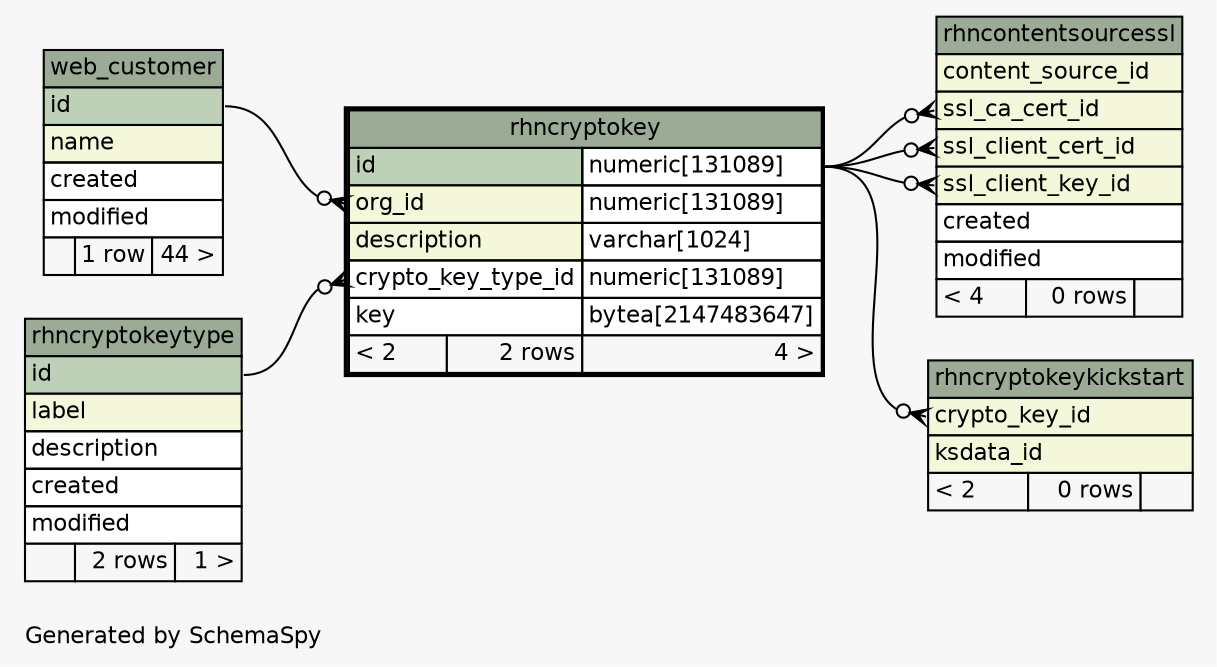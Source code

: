// dot 2.26.0 on Linux 2.6.32-696.6.3.el6.x86_64
// SchemaSpy rev 590
digraph "oneDegreeRelationshipsDiagram" {
  graph [
    rankdir="RL"
    bgcolor="#f7f7f7"
    label="\nGenerated by SchemaSpy"
    labeljust="l"
    nodesep="0.18"
    ranksep="0.46"
    fontname="Helvetica"
    fontsize="11"
  ];
  node [
    fontname="Helvetica"
    fontsize="11"
    shape="plaintext"
  ];
  edge [
    arrowsize="0.8"
  ];
  "rhncontentsourcessl":"ssl_ca_cert_id":w -> "rhncryptokey":"id.type":e [arrowhead=none dir=back arrowtail=crowodot];
  "rhncontentsourcessl":"ssl_client_cert_id":w -> "rhncryptokey":"id.type":e [arrowhead=none dir=back arrowtail=crowodot];
  "rhncontentsourcessl":"ssl_client_key_id":w -> "rhncryptokey":"id.type":e [arrowhead=none dir=back arrowtail=crowodot];
  "rhncryptokey":"crypto_key_type_id":w -> "rhncryptokeytype":"id":e [arrowhead=none dir=back arrowtail=crowodot];
  "rhncryptokey":"org_id":w -> "web_customer":"id":e [arrowhead=none dir=back arrowtail=crowodot];
  "rhncryptokeykickstart":"crypto_key_id":w -> "rhncryptokey":"id.type":e [arrowhead=none dir=back arrowtail=crowodot];
  "rhncontentsourcessl" [
    label=<
    <TABLE BORDER="0" CELLBORDER="1" CELLSPACING="0" BGCOLOR="#ffffff">
      <TR><TD COLSPAN="3" BGCOLOR="#9bab96" ALIGN="CENTER">rhncontentsourcessl</TD></TR>
      <TR><TD PORT="content_source_id" COLSPAN="3" BGCOLOR="#f4f7da" ALIGN="LEFT">content_source_id</TD></TR>
      <TR><TD PORT="ssl_ca_cert_id" COLSPAN="3" BGCOLOR="#f4f7da" ALIGN="LEFT">ssl_ca_cert_id</TD></TR>
      <TR><TD PORT="ssl_client_cert_id" COLSPAN="3" BGCOLOR="#f4f7da" ALIGN="LEFT">ssl_client_cert_id</TD></TR>
      <TR><TD PORT="ssl_client_key_id" COLSPAN="3" BGCOLOR="#f4f7da" ALIGN="LEFT">ssl_client_key_id</TD></TR>
      <TR><TD PORT="created" COLSPAN="3" ALIGN="LEFT">created</TD></TR>
      <TR><TD PORT="modified" COLSPAN="3" ALIGN="LEFT">modified</TD></TR>
      <TR><TD ALIGN="LEFT" BGCOLOR="#f7f7f7">&lt; 4</TD><TD ALIGN="RIGHT" BGCOLOR="#f7f7f7">0 rows</TD><TD ALIGN="RIGHT" BGCOLOR="#f7f7f7">  </TD></TR>
    </TABLE>>
    URL="rhncontentsourcessl.html"
    tooltip="rhncontentsourcessl"
  ];
  "rhncryptokey" [
    label=<
    <TABLE BORDER="2" CELLBORDER="1" CELLSPACING="0" BGCOLOR="#ffffff">
      <TR><TD COLSPAN="3" BGCOLOR="#9bab96" ALIGN="CENTER">rhncryptokey</TD></TR>
      <TR><TD PORT="id" COLSPAN="2" BGCOLOR="#bed1b8" ALIGN="LEFT">id</TD><TD PORT="id.type" ALIGN="LEFT">numeric[131089]</TD></TR>
      <TR><TD PORT="org_id" COLSPAN="2" BGCOLOR="#f4f7da" ALIGN="LEFT">org_id</TD><TD PORT="org_id.type" ALIGN="LEFT">numeric[131089]</TD></TR>
      <TR><TD PORT="description" COLSPAN="2" BGCOLOR="#f4f7da" ALIGN="LEFT">description</TD><TD PORT="description.type" ALIGN="LEFT">varchar[1024]</TD></TR>
      <TR><TD PORT="crypto_key_type_id" COLSPAN="2" ALIGN="LEFT">crypto_key_type_id</TD><TD PORT="crypto_key_type_id.type" ALIGN="LEFT">numeric[131089]</TD></TR>
      <TR><TD PORT="key" COLSPAN="2" ALIGN="LEFT">key</TD><TD PORT="key.type" ALIGN="LEFT">bytea[2147483647]</TD></TR>
      <TR><TD ALIGN="LEFT" BGCOLOR="#f7f7f7">&lt; 2</TD><TD ALIGN="RIGHT" BGCOLOR="#f7f7f7">2 rows</TD><TD ALIGN="RIGHT" BGCOLOR="#f7f7f7">4 &gt;</TD></TR>
    </TABLE>>
    URL="rhncryptokey.html"
    tooltip="rhncryptokey"
  ];
  "rhncryptokeykickstart" [
    label=<
    <TABLE BORDER="0" CELLBORDER="1" CELLSPACING="0" BGCOLOR="#ffffff">
      <TR><TD COLSPAN="3" BGCOLOR="#9bab96" ALIGN="CENTER">rhncryptokeykickstart</TD></TR>
      <TR><TD PORT="crypto_key_id" COLSPAN="3" BGCOLOR="#f4f7da" ALIGN="LEFT">crypto_key_id</TD></TR>
      <TR><TD PORT="ksdata_id" COLSPAN="3" BGCOLOR="#f4f7da" ALIGN="LEFT">ksdata_id</TD></TR>
      <TR><TD ALIGN="LEFT" BGCOLOR="#f7f7f7">&lt; 2</TD><TD ALIGN="RIGHT" BGCOLOR="#f7f7f7">0 rows</TD><TD ALIGN="RIGHT" BGCOLOR="#f7f7f7">  </TD></TR>
    </TABLE>>
    URL="rhncryptokeykickstart.html"
    tooltip="rhncryptokeykickstart"
  ];
  "rhncryptokeytype" [
    label=<
    <TABLE BORDER="0" CELLBORDER="1" CELLSPACING="0" BGCOLOR="#ffffff">
      <TR><TD COLSPAN="3" BGCOLOR="#9bab96" ALIGN="CENTER">rhncryptokeytype</TD></TR>
      <TR><TD PORT="id" COLSPAN="3" BGCOLOR="#bed1b8" ALIGN="LEFT">id</TD></TR>
      <TR><TD PORT="label" COLSPAN="3" BGCOLOR="#f4f7da" ALIGN="LEFT">label</TD></TR>
      <TR><TD PORT="description" COLSPAN="3" ALIGN="LEFT">description</TD></TR>
      <TR><TD PORT="created" COLSPAN="3" ALIGN="LEFT">created</TD></TR>
      <TR><TD PORT="modified" COLSPAN="3" ALIGN="LEFT">modified</TD></TR>
      <TR><TD ALIGN="LEFT" BGCOLOR="#f7f7f7">  </TD><TD ALIGN="RIGHT" BGCOLOR="#f7f7f7">2 rows</TD><TD ALIGN="RIGHT" BGCOLOR="#f7f7f7">1 &gt;</TD></TR>
    </TABLE>>
    URL="rhncryptokeytype.html"
    tooltip="rhncryptokeytype"
  ];
  "web_customer" [
    label=<
    <TABLE BORDER="0" CELLBORDER="1" CELLSPACING="0" BGCOLOR="#ffffff">
      <TR><TD COLSPAN="3" BGCOLOR="#9bab96" ALIGN="CENTER">web_customer</TD></TR>
      <TR><TD PORT="id" COLSPAN="3" BGCOLOR="#bed1b8" ALIGN="LEFT">id</TD></TR>
      <TR><TD PORT="name" COLSPAN="3" BGCOLOR="#f4f7da" ALIGN="LEFT">name</TD></TR>
      <TR><TD PORT="created" COLSPAN="3" ALIGN="LEFT">created</TD></TR>
      <TR><TD PORT="modified" COLSPAN="3" ALIGN="LEFT">modified</TD></TR>
      <TR><TD ALIGN="LEFT" BGCOLOR="#f7f7f7">  </TD><TD ALIGN="RIGHT" BGCOLOR="#f7f7f7">1 row</TD><TD ALIGN="RIGHT" BGCOLOR="#f7f7f7">44 &gt;</TD></TR>
    </TABLE>>
    URL="web_customer.html"
    tooltip="web_customer"
  ];
}
